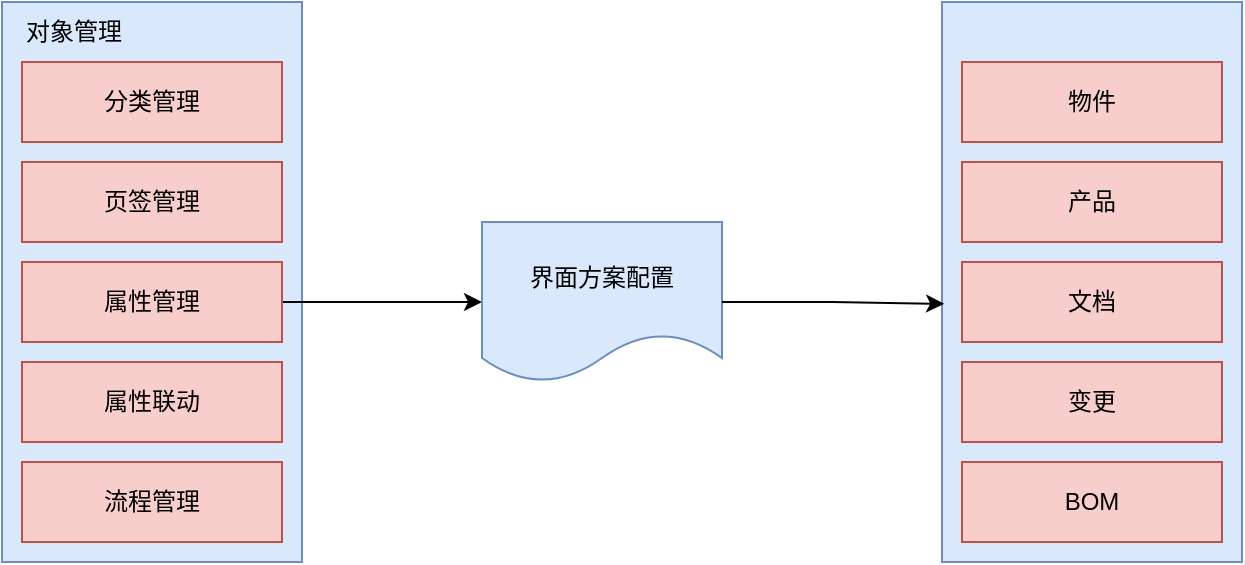 <mxfile version="24.0.8" type="github">
  <diagram name="第 1 页" id="nWjYp3VP0Mg2dlhJJIbN">
    <mxGraphModel dx="2074" dy="1155" grid="1" gridSize="10" guides="1" tooltips="1" connect="1" arrows="1" fold="1" page="1" pageScale="1" pageWidth="827" pageHeight="1169" math="0" shadow="0">
      <root>
        <mxCell id="0" />
        <mxCell id="1" parent="0" />
        <mxCell id="spPprOGRTO-mnFSZIr9q-3" value="" style="rounded=0;whiteSpace=wrap;html=1;fillColor=#dae8fc;strokeColor=#6c8ebf;" vertex="1" parent="1">
          <mxGeometry x="90" y="560" width="150" height="280" as="geometry" />
        </mxCell>
        <mxCell id="spPprOGRTO-mnFSZIr9q-2" value="&lt;span style=&quot;text-align: center;&quot;&gt;对象管理&lt;/span&gt;" style="text;html=1;align=left;verticalAlign=middle;whiteSpace=wrap;rounded=0;" vertex="1" parent="1">
          <mxGeometry x="100" y="560" width="130" height="30" as="geometry" />
        </mxCell>
        <mxCell id="spPprOGRTO-mnFSZIr9q-4" value="页签管理" style="rounded=0;whiteSpace=wrap;html=1;fillColor=#f8cecc;strokeColor=#b85450;" vertex="1" parent="1">
          <mxGeometry x="100" y="640" width="130" height="40" as="geometry" />
        </mxCell>
        <mxCell id="spPprOGRTO-mnFSZIr9q-18" value="" style="edgeStyle=orthogonalEdgeStyle;rounded=0;orthogonalLoop=1;jettySize=auto;html=1;" edge="1" parent="1" source="spPprOGRTO-mnFSZIr9q-5" target="spPprOGRTO-mnFSZIr9q-17">
          <mxGeometry relative="1" as="geometry" />
        </mxCell>
        <mxCell id="spPprOGRTO-mnFSZIr9q-5" value="属性管理" style="rounded=0;whiteSpace=wrap;html=1;fillColor=#f8cecc;strokeColor=#b85450;" vertex="1" parent="1">
          <mxGeometry x="100" y="690" width="130" height="40" as="geometry" />
        </mxCell>
        <mxCell id="spPprOGRTO-mnFSZIr9q-6" value="分类管理" style="rounded=0;whiteSpace=wrap;html=1;fillColor=#f8cecc;strokeColor=#b85450;" vertex="1" parent="1">
          <mxGeometry x="100" y="590" width="130" height="40" as="geometry" />
        </mxCell>
        <mxCell id="spPprOGRTO-mnFSZIr9q-7" value="属性联动" style="rounded=0;whiteSpace=wrap;html=1;fillColor=#f8cecc;strokeColor=#b85450;" vertex="1" parent="1">
          <mxGeometry x="100" y="740" width="130" height="40" as="geometry" />
        </mxCell>
        <mxCell id="spPprOGRTO-mnFSZIr9q-9" value="流程管理" style="rounded=0;whiteSpace=wrap;html=1;fillColor=#f8cecc;strokeColor=#b85450;" vertex="1" parent="1">
          <mxGeometry x="100" y="790" width="130" height="40" as="geometry" />
        </mxCell>
        <mxCell id="spPprOGRTO-mnFSZIr9q-10" value="" style="rounded=0;whiteSpace=wrap;html=1;fillColor=#dae8fc;strokeColor=#6c8ebf;" vertex="1" parent="1">
          <mxGeometry x="560" y="560" width="150" height="280" as="geometry" />
        </mxCell>
        <mxCell id="spPprOGRTO-mnFSZIr9q-11" value="产品" style="rounded=0;whiteSpace=wrap;html=1;fillColor=#f8cecc;strokeColor=#b85450;" vertex="1" parent="1">
          <mxGeometry x="570" y="640" width="130" height="40" as="geometry" />
        </mxCell>
        <mxCell id="spPprOGRTO-mnFSZIr9q-12" value="文档" style="rounded=0;whiteSpace=wrap;html=1;fillColor=#f8cecc;strokeColor=#b85450;" vertex="1" parent="1">
          <mxGeometry x="570" y="690" width="130" height="40" as="geometry" />
        </mxCell>
        <mxCell id="spPprOGRTO-mnFSZIr9q-13" value="物件" style="rounded=0;whiteSpace=wrap;html=1;fillColor=#f8cecc;strokeColor=#b85450;" vertex="1" parent="1">
          <mxGeometry x="570" y="590" width="130" height="40" as="geometry" />
        </mxCell>
        <mxCell id="spPprOGRTO-mnFSZIr9q-14" value="变更" style="rounded=0;whiteSpace=wrap;html=1;fillColor=#f8cecc;strokeColor=#b85450;" vertex="1" parent="1">
          <mxGeometry x="570" y="740" width="130" height="40" as="geometry" />
        </mxCell>
        <mxCell id="spPprOGRTO-mnFSZIr9q-15" value="BOM" style="rounded=0;whiteSpace=wrap;html=1;fillColor=#f8cecc;strokeColor=#b85450;" vertex="1" parent="1">
          <mxGeometry x="570" y="790" width="130" height="40" as="geometry" />
        </mxCell>
        <mxCell id="spPprOGRTO-mnFSZIr9q-17" value="界面方案配置" style="shape=document;whiteSpace=wrap;html=1;boundedLbl=1;fillColor=#dae8fc;strokeColor=#6c8ebf;rounded=0;" vertex="1" parent="1">
          <mxGeometry x="330" y="670" width="120" height="80" as="geometry" />
        </mxCell>
        <mxCell id="spPprOGRTO-mnFSZIr9q-19" style="edgeStyle=orthogonalEdgeStyle;rounded=0;orthogonalLoop=1;jettySize=auto;html=1;exitX=1;exitY=0.5;exitDx=0;exitDy=0;entryX=0.007;entryY=0.539;entryDx=0;entryDy=0;entryPerimeter=0;" edge="1" parent="1" source="spPprOGRTO-mnFSZIr9q-17" target="spPprOGRTO-mnFSZIr9q-10">
          <mxGeometry relative="1" as="geometry" />
        </mxCell>
      </root>
    </mxGraphModel>
  </diagram>
</mxfile>
